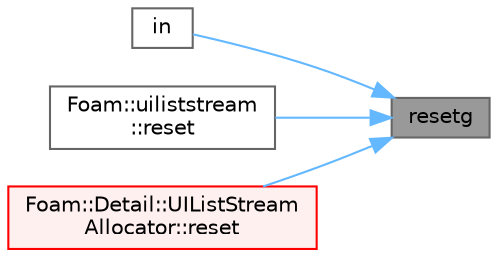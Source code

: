 digraph "resetg"
{
 // LATEX_PDF_SIZE
  bgcolor="transparent";
  edge [fontname=Helvetica,fontsize=10,labelfontname=Helvetica,labelfontsize=10];
  node [fontname=Helvetica,fontsize=10,shape=box,height=0.2,width=0.4];
  rankdir="RL";
  Node1 [id="Node000001",label="resetg",height=0.2,width=0.4,color="gray40", fillcolor="grey60", style="filled", fontcolor="black",tooltip=" "];
  Node1 -> Node2 [id="edge1_Node000001_Node000002",dir="back",color="steelblue1",style="solid",tooltip=" "];
  Node2 [id="Node000002",label="in",height=0.2,width=0.4,color="grey40", fillcolor="white", style="filled",URL="$classFoam_1_1memorybuf_1_1in.html#a0a85206f6232533f189c208f8af61330",tooltip=" "];
  Node1 -> Node3 [id="edge2_Node000001_Node000003",dir="back",color="steelblue1",style="solid",tooltip=" "];
  Node3 [id="Node000003",label="Foam::uiliststream\l::reset",height=0.2,width=0.4,color="grey40", fillcolor="white", style="filled",URL="$classFoam_1_1uiliststream.html#aaeba76dc5a4a3d6a4d162920f87c2e60",tooltip=" "];
  Node1 -> Node4 [id="edge3_Node000001_Node000004",dir="back",color="steelblue1",style="solid",tooltip=" "];
  Node4 [id="Node000004",label="Foam::Detail::UIListStream\lAllocator::reset",height=0.2,width=0.4,color="red", fillcolor="#FFF0F0", style="filled",URL="$classFoam_1_1Detail_1_1UIListStreamAllocator.html#aaeba76dc5a4a3d6a4d162920f87c2e60",tooltip=" "];
}
